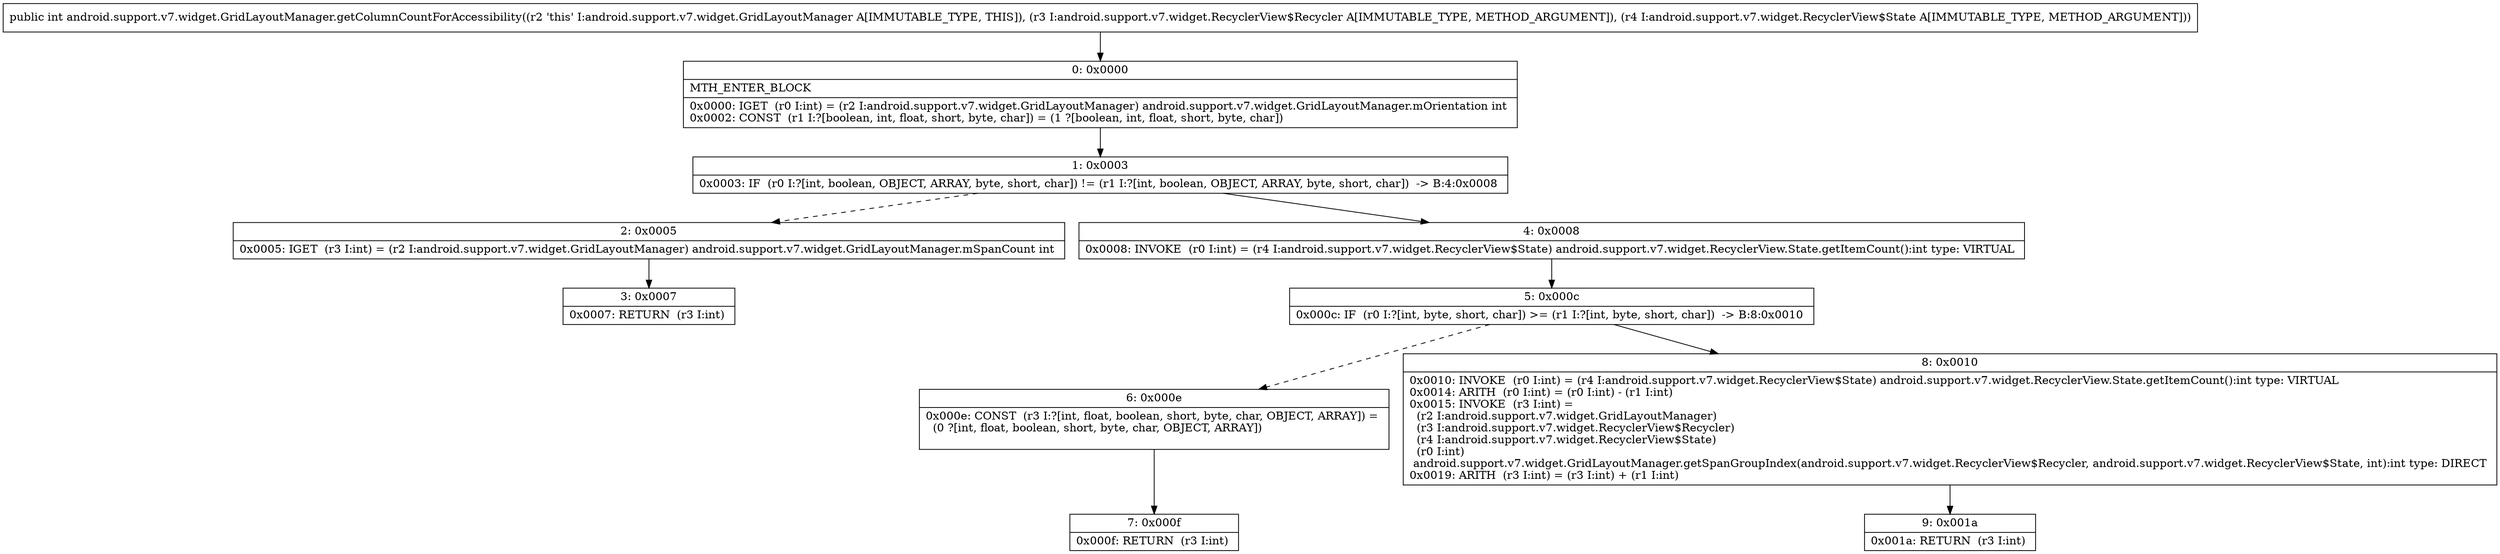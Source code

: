 digraph "CFG forandroid.support.v7.widget.GridLayoutManager.getColumnCountForAccessibility(Landroid\/support\/v7\/widget\/RecyclerView$Recycler;Landroid\/support\/v7\/widget\/RecyclerView$State;)I" {
Node_0 [shape=record,label="{0\:\ 0x0000|MTH_ENTER_BLOCK\l|0x0000: IGET  (r0 I:int) = (r2 I:android.support.v7.widget.GridLayoutManager) android.support.v7.widget.GridLayoutManager.mOrientation int \l0x0002: CONST  (r1 I:?[boolean, int, float, short, byte, char]) = (1 ?[boolean, int, float, short, byte, char]) \l}"];
Node_1 [shape=record,label="{1\:\ 0x0003|0x0003: IF  (r0 I:?[int, boolean, OBJECT, ARRAY, byte, short, char]) != (r1 I:?[int, boolean, OBJECT, ARRAY, byte, short, char])  \-\> B:4:0x0008 \l}"];
Node_2 [shape=record,label="{2\:\ 0x0005|0x0005: IGET  (r3 I:int) = (r2 I:android.support.v7.widget.GridLayoutManager) android.support.v7.widget.GridLayoutManager.mSpanCount int \l}"];
Node_3 [shape=record,label="{3\:\ 0x0007|0x0007: RETURN  (r3 I:int) \l}"];
Node_4 [shape=record,label="{4\:\ 0x0008|0x0008: INVOKE  (r0 I:int) = (r4 I:android.support.v7.widget.RecyclerView$State) android.support.v7.widget.RecyclerView.State.getItemCount():int type: VIRTUAL \l}"];
Node_5 [shape=record,label="{5\:\ 0x000c|0x000c: IF  (r0 I:?[int, byte, short, char]) \>= (r1 I:?[int, byte, short, char])  \-\> B:8:0x0010 \l}"];
Node_6 [shape=record,label="{6\:\ 0x000e|0x000e: CONST  (r3 I:?[int, float, boolean, short, byte, char, OBJECT, ARRAY]) = \l  (0 ?[int, float, boolean, short, byte, char, OBJECT, ARRAY])\l \l}"];
Node_7 [shape=record,label="{7\:\ 0x000f|0x000f: RETURN  (r3 I:int) \l}"];
Node_8 [shape=record,label="{8\:\ 0x0010|0x0010: INVOKE  (r0 I:int) = (r4 I:android.support.v7.widget.RecyclerView$State) android.support.v7.widget.RecyclerView.State.getItemCount():int type: VIRTUAL \l0x0014: ARITH  (r0 I:int) = (r0 I:int) \- (r1 I:int) \l0x0015: INVOKE  (r3 I:int) = \l  (r2 I:android.support.v7.widget.GridLayoutManager)\l  (r3 I:android.support.v7.widget.RecyclerView$Recycler)\l  (r4 I:android.support.v7.widget.RecyclerView$State)\l  (r0 I:int)\l android.support.v7.widget.GridLayoutManager.getSpanGroupIndex(android.support.v7.widget.RecyclerView$Recycler, android.support.v7.widget.RecyclerView$State, int):int type: DIRECT \l0x0019: ARITH  (r3 I:int) = (r3 I:int) + (r1 I:int) \l}"];
Node_9 [shape=record,label="{9\:\ 0x001a|0x001a: RETURN  (r3 I:int) \l}"];
MethodNode[shape=record,label="{public int android.support.v7.widget.GridLayoutManager.getColumnCountForAccessibility((r2 'this' I:android.support.v7.widget.GridLayoutManager A[IMMUTABLE_TYPE, THIS]), (r3 I:android.support.v7.widget.RecyclerView$Recycler A[IMMUTABLE_TYPE, METHOD_ARGUMENT]), (r4 I:android.support.v7.widget.RecyclerView$State A[IMMUTABLE_TYPE, METHOD_ARGUMENT])) }"];
MethodNode -> Node_0;
Node_0 -> Node_1;
Node_1 -> Node_2[style=dashed];
Node_1 -> Node_4;
Node_2 -> Node_3;
Node_4 -> Node_5;
Node_5 -> Node_6[style=dashed];
Node_5 -> Node_8;
Node_6 -> Node_7;
Node_8 -> Node_9;
}

